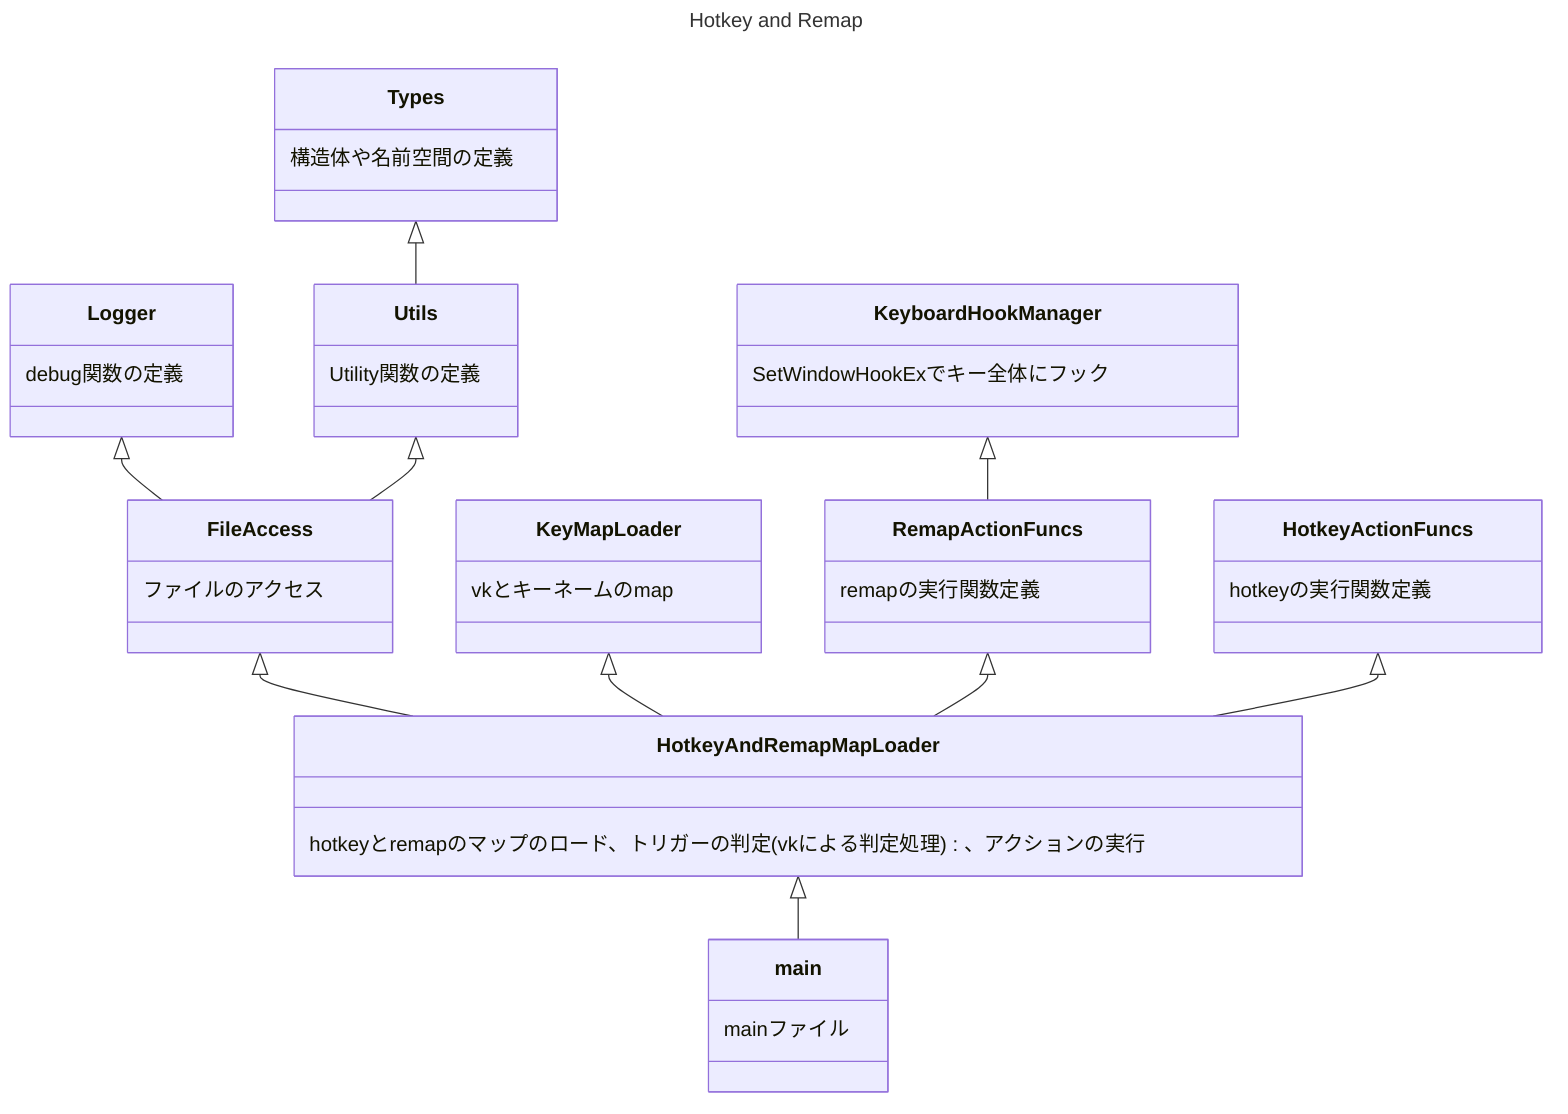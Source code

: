 ---
title: Hotkey and Remap
---
classDiagram
direction TB
    class FileAccess {
	    ファイルのアクセス
    }
    class HotkeyAndRemapMapLoader {
      hotkeyとremapのマップのロード、トリガーの判定(vkによる判定処理)、アクションの実行
    }
    class KeyMapLoader {
      vkとキーネームのmap
    }
    class KeyboardHookManager {
    SetWindowHookExでキー全体にフック
    }
    class HotkeyActionFuncs {
      hotkeyの実行関数定義
    }
    class RemapActionFuncs {
      remapの実行関数定義
    }
    class Logger {
      debug関数の定義
    }
    class Utils {
      Utility関数の定義
    }
    class Types {
      構造体や名前空間の定義
    }
    class main {
      mainファイル
    }
  
    FileAccess <|-- HotkeyAndRemapMapLoader
    KeyMapLoader <|-- HotkeyAndRemapMapLoader
    KeyboardHookManager<|-- RemapActionFuncs
    RemapActionFuncs<|-- HotkeyAndRemapMapLoader
    HotkeyActionFuncs <|-- HotkeyAndRemapMapLoader
    HotkeyAndRemapMapLoader <|-- main
    Logger <|-- FileAccess
    Utils <|-- FileAccess
    Types <|-- Utils